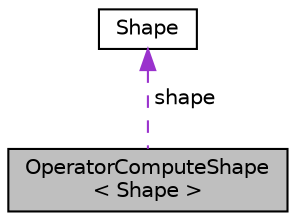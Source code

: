 digraph "OperatorComputeShape&lt; Shape &gt;"
{
  edge [fontname="Helvetica",fontsize="10",labelfontname="Helvetica",labelfontsize="10"];
  node [fontname="Helvetica",fontsize="10",shape=record];
  Node1 [label="OperatorComputeShape\l\< Shape \>",height=0.2,width=0.4,color="black", fillcolor="grey75", style="filled", fontcolor="black"];
  Node2 -> Node1 [dir="back",color="darkorchid3",fontsize="10",style="dashed",label=" shape" ];
  Node2 [label="Shape",height=0.2,width=0.4,color="black", fillcolor="white", style="filled",URL="$class_shape.html"];
}
